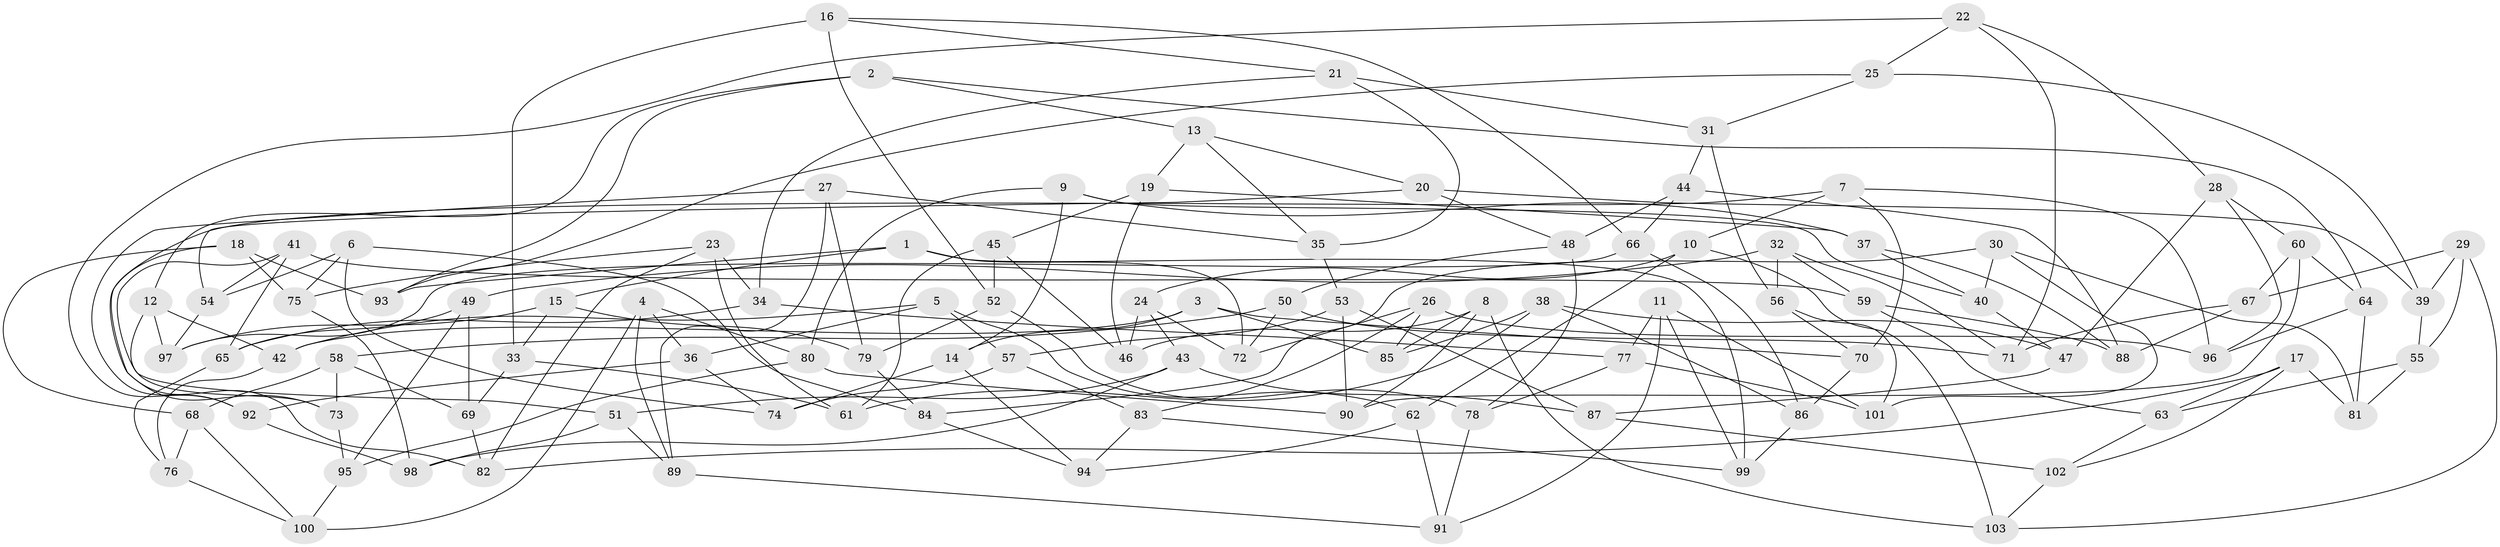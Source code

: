 // Generated by graph-tools (version 1.1) at 2025/57/03/09/25 04:57:31]
// undirected, 103 vertices, 206 edges
graph export_dot {
graph [start="1"]
  node [color=gray90,style=filled];
  1;
  2;
  3;
  4;
  5;
  6;
  7;
  8;
  9;
  10;
  11;
  12;
  13;
  14;
  15;
  16;
  17;
  18;
  19;
  20;
  21;
  22;
  23;
  24;
  25;
  26;
  27;
  28;
  29;
  30;
  31;
  32;
  33;
  34;
  35;
  36;
  37;
  38;
  39;
  40;
  41;
  42;
  43;
  44;
  45;
  46;
  47;
  48;
  49;
  50;
  51;
  52;
  53;
  54;
  55;
  56;
  57;
  58;
  59;
  60;
  61;
  62;
  63;
  64;
  65;
  66;
  67;
  68;
  69;
  70;
  71;
  72;
  73;
  74;
  75;
  76;
  77;
  78;
  79;
  80;
  81;
  82;
  83;
  84;
  85;
  86;
  87;
  88;
  89;
  90;
  91;
  92;
  93;
  94;
  95;
  96;
  97;
  98;
  99;
  100;
  101;
  102;
  103;
  1 -- 93;
  1 -- 99;
  1 -- 72;
  1 -- 15;
  2 -- 12;
  2 -- 13;
  2 -- 64;
  2 -- 93;
  3 -- 85;
  3 -- 70;
  3 -- 42;
  3 -- 14;
  4 -- 89;
  4 -- 100;
  4 -- 80;
  4 -- 36;
  5 -- 62;
  5 -- 36;
  5 -- 42;
  5 -- 57;
  6 -- 74;
  6 -- 84;
  6 -- 75;
  6 -- 54;
  7 -- 70;
  7 -- 10;
  7 -- 73;
  7 -- 96;
  8 -- 90;
  8 -- 103;
  8 -- 85;
  8 -- 46;
  9 -- 37;
  9 -- 14;
  9 -- 80;
  9 -- 40;
  10 -- 24;
  10 -- 62;
  10 -- 103;
  11 -- 101;
  11 -- 77;
  11 -- 91;
  11 -- 99;
  12 -- 97;
  12 -- 73;
  12 -- 42;
  13 -- 35;
  13 -- 20;
  13 -- 19;
  14 -- 74;
  14 -- 94;
  15 -- 33;
  15 -- 97;
  15 -- 79;
  16 -- 33;
  16 -- 66;
  16 -- 21;
  16 -- 52;
  17 -- 102;
  17 -- 81;
  17 -- 82;
  17 -- 63;
  18 -- 75;
  18 -- 93;
  18 -- 82;
  18 -- 68;
  19 -- 37;
  19 -- 45;
  19 -- 46;
  20 -- 54;
  20 -- 39;
  20 -- 48;
  21 -- 31;
  21 -- 34;
  21 -- 35;
  22 -- 71;
  22 -- 25;
  22 -- 28;
  22 -- 92;
  23 -- 34;
  23 -- 61;
  23 -- 75;
  23 -- 82;
  24 -- 46;
  24 -- 72;
  24 -- 43;
  25 -- 93;
  25 -- 39;
  25 -- 31;
  26 -- 96;
  26 -- 85;
  26 -- 72;
  26 -- 83;
  27 -- 92;
  27 -- 89;
  27 -- 35;
  27 -- 79;
  28 -- 60;
  28 -- 47;
  28 -- 96;
  29 -- 39;
  29 -- 55;
  29 -- 103;
  29 -- 67;
  30 -- 40;
  30 -- 101;
  30 -- 81;
  30 -- 84;
  31 -- 44;
  31 -- 56;
  32 -- 56;
  32 -- 49;
  32 -- 71;
  32 -- 59;
  33 -- 69;
  33 -- 61;
  34 -- 77;
  34 -- 65;
  35 -- 53;
  36 -- 74;
  36 -- 92;
  37 -- 40;
  37 -- 88;
  38 -- 85;
  38 -- 61;
  38 -- 47;
  38 -- 86;
  39 -- 55;
  40 -- 47;
  41 -- 65;
  41 -- 54;
  41 -- 59;
  41 -- 51;
  42 -- 76;
  43 -- 87;
  43 -- 98;
  43 -- 51;
  44 -- 66;
  44 -- 48;
  44 -- 88;
  45 -- 61;
  45 -- 46;
  45 -- 52;
  47 -- 87;
  48 -- 78;
  48 -- 50;
  49 -- 95;
  49 -- 65;
  49 -- 69;
  50 -- 58;
  50 -- 71;
  50 -- 72;
  51 -- 98;
  51 -- 89;
  52 -- 79;
  52 -- 78;
  53 -- 87;
  53 -- 57;
  53 -- 90;
  54 -- 97;
  55 -- 81;
  55 -- 63;
  56 -- 101;
  56 -- 70;
  57 -- 74;
  57 -- 83;
  58 -- 69;
  58 -- 68;
  58 -- 73;
  59 -- 88;
  59 -- 63;
  60 -- 67;
  60 -- 64;
  60 -- 90;
  62 -- 94;
  62 -- 91;
  63 -- 102;
  64 -- 81;
  64 -- 96;
  65 -- 76;
  66 -- 97;
  66 -- 86;
  67 -- 71;
  67 -- 88;
  68 -- 76;
  68 -- 100;
  69 -- 82;
  70 -- 86;
  73 -- 95;
  75 -- 98;
  76 -- 100;
  77 -- 78;
  77 -- 101;
  78 -- 91;
  79 -- 84;
  80 -- 95;
  80 -- 90;
  83 -- 99;
  83 -- 94;
  84 -- 94;
  86 -- 99;
  87 -- 102;
  89 -- 91;
  92 -- 98;
  95 -- 100;
  102 -- 103;
}
